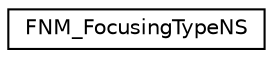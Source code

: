 digraph "Graphical Class Hierarchy"
{
 // LATEX_PDF_SIZE
  edge [fontname="Helvetica",fontsize="10",labelfontname="Helvetica",labelfontsize="10"];
  node [fontname="Helvetica",fontsize="10",shape=record];
  rankdir="LR";
  Node0 [label="FNM_FocusingTypeNS",height=0.2,width=0.4,color="black", fillcolor="white", style="filled",URL="$d7/df9/structFNM__FocusingTypeNS.html",tooltip=" "];
}
